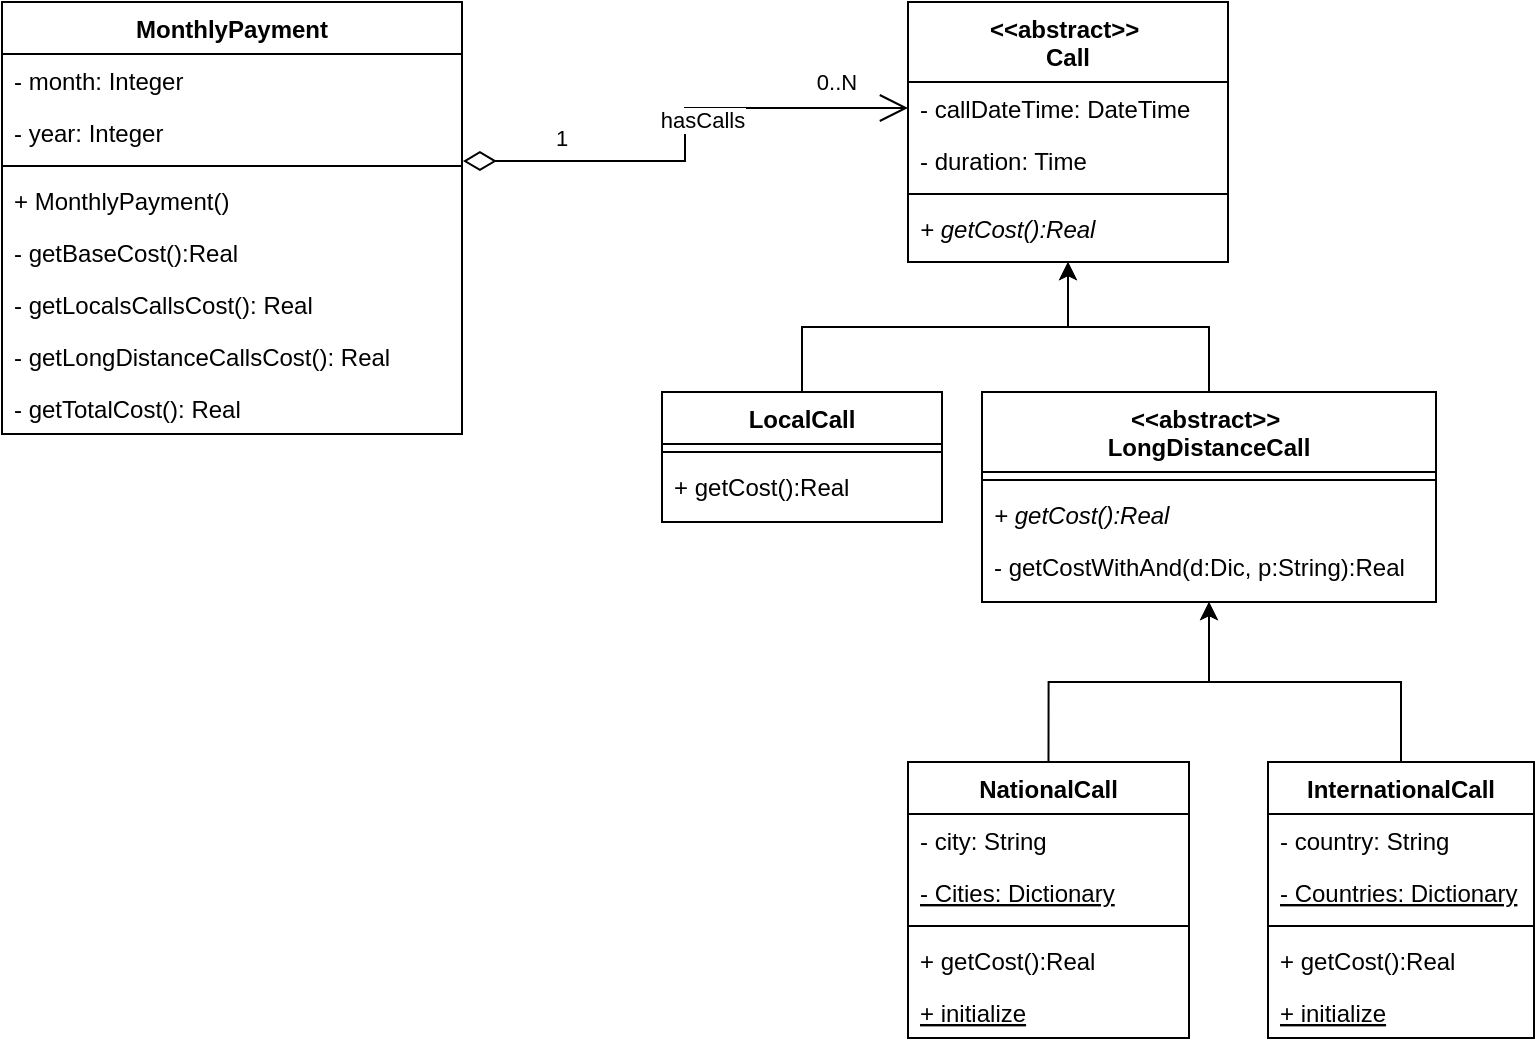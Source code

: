 <mxfile version="24.4.4" type="device">
  <diagram id="C5RBs43oDa-KdzZeNtuy" name="Page-1">
    <mxGraphModel dx="1119" dy="296" grid="1" gridSize="10" guides="1" tooltips="1" connect="1" arrows="1" fold="1" page="1" pageScale="1" pageWidth="827" pageHeight="1169" math="0" shadow="0">
      <root>
        <mxCell id="WIyWlLk6GJQsqaUBKTNV-0" />
        <mxCell id="WIyWlLk6GJQsqaUBKTNV-1" parent="WIyWlLk6GJQsqaUBKTNV-0" />
        <mxCell id="zkfFHV4jXpPFQw0GAbJ--6" value="MonthlyPayment" style="swimlane;fontStyle=1;align=center;verticalAlign=top;childLayout=stackLayout;horizontal=1;startSize=26;horizontalStack=0;resizeParent=1;resizeLast=0;collapsible=1;marginBottom=0;rounded=0;shadow=0;strokeWidth=1;" parent="WIyWlLk6GJQsqaUBKTNV-1" vertex="1">
          <mxGeometry x="30" y="40" width="230" height="216" as="geometry">
            <mxRectangle x="130" y="380" width="160" height="26" as="alternateBounds" />
          </mxGeometry>
        </mxCell>
        <mxCell id="l3C_ntgQgndFf86gVRx5-0" value="- month: Integer" style="text;align=left;verticalAlign=top;spacingLeft=4;spacingRight=4;overflow=hidden;rotatable=0;points=[[0,0.5],[1,0.5]];portConstraint=eastwest;fontStyle=0" parent="zkfFHV4jXpPFQw0GAbJ--6" vertex="1">
          <mxGeometry y="26" width="230" height="26" as="geometry" />
        </mxCell>
        <mxCell id="tFpa3TYFxSH9sfRJKi_K-0" value="- year: Integer" style="text;align=left;verticalAlign=top;spacingLeft=4;spacingRight=4;overflow=hidden;rotatable=0;points=[[0,0.5],[1,0.5]];portConstraint=eastwest;fontStyle=0" parent="zkfFHV4jXpPFQw0GAbJ--6" vertex="1">
          <mxGeometry y="52" width="230" height="26" as="geometry" />
        </mxCell>
        <mxCell id="zkfFHV4jXpPFQw0GAbJ--9" value="" style="line;html=1;strokeWidth=1;align=left;verticalAlign=middle;spacingTop=-1;spacingLeft=3;spacingRight=3;rotatable=0;labelPosition=right;points=[];portConstraint=eastwest;" parent="zkfFHV4jXpPFQw0GAbJ--6" vertex="1">
          <mxGeometry y="78" width="230" height="8" as="geometry" />
        </mxCell>
        <mxCell id="tFpa3TYFxSH9sfRJKi_K-1" value="+ MonthlyPayment()" style="text;align=left;verticalAlign=top;spacingLeft=4;spacingRight=4;overflow=hidden;rotatable=0;points=[[0,0.5],[1,0.5]];portConstraint=eastwest;fontStyle=0" parent="zkfFHV4jXpPFQw0GAbJ--6" vertex="1">
          <mxGeometry y="86" width="230" height="26" as="geometry" />
        </mxCell>
        <mxCell id="zkfFHV4jXpPFQw0GAbJ--10" value="- getBaseCost():Real" style="text;align=left;verticalAlign=top;spacingLeft=4;spacingRight=4;overflow=hidden;rotatable=0;points=[[0,0.5],[1,0.5]];portConstraint=eastwest;fontStyle=0" parent="zkfFHV4jXpPFQw0GAbJ--6" vertex="1">
          <mxGeometry y="112" width="230" height="26" as="geometry" />
        </mxCell>
        <mxCell id="TD33qbTurPBZdyqo_uPd-32" value="- getLocalsCallsCost(): Real" style="text;align=left;verticalAlign=top;spacingLeft=4;spacingRight=4;overflow=hidden;rotatable=0;points=[[0,0.5],[1,0.5]];portConstraint=eastwest;" parent="zkfFHV4jXpPFQw0GAbJ--6" vertex="1">
          <mxGeometry y="138" width="230" height="26" as="geometry" />
        </mxCell>
        <mxCell id="n-WLHaAnxZl0RddEqeHy-0" value="- getLongDistanceCallsCost(): Real" style="text;align=left;verticalAlign=top;spacingLeft=4;spacingRight=4;overflow=hidden;rotatable=0;points=[[0,0.5],[1,0.5]];portConstraint=eastwest;" parent="zkfFHV4jXpPFQw0GAbJ--6" vertex="1">
          <mxGeometry y="164" width="230" height="26" as="geometry" />
        </mxCell>
        <mxCell id="TD33qbTurPBZdyqo_uPd-33" value="- getTotalCost(): Real" style="text;align=left;verticalAlign=top;spacingLeft=4;spacingRight=4;overflow=hidden;rotatable=0;points=[[0,0.5],[1,0.5]];portConstraint=eastwest;" parent="zkfFHV4jXpPFQw0GAbJ--6" vertex="1">
          <mxGeometry y="190" width="230" height="26" as="geometry" />
        </mxCell>
        <mxCell id="TD33qbTurPBZdyqo_uPd-35" style="edgeStyle=orthogonalEdgeStyle;rounded=0;orthogonalLoop=1;jettySize=auto;html=1;exitX=0.5;exitY=0;exitDx=0;exitDy=0;entryX=0.5;entryY=1;entryDx=0;entryDy=0;" parent="WIyWlLk6GJQsqaUBKTNV-1" source="TD33qbTurPBZdyqo_uPd-1" target="TD33qbTurPBZdyqo_uPd-23" edge="1">
          <mxGeometry relative="1" as="geometry" />
        </mxCell>
        <mxCell id="TD33qbTurPBZdyqo_uPd-1" value="LocalCall" style="swimlane;fontStyle=1;align=center;verticalAlign=top;childLayout=stackLayout;horizontal=1;startSize=26;horizontalStack=0;resizeParent=1;resizeLast=0;collapsible=1;marginBottom=0;rounded=0;shadow=0;strokeWidth=1;" parent="WIyWlLk6GJQsqaUBKTNV-1" vertex="1">
          <mxGeometry x="360" y="235" width="140" height="65" as="geometry">
            <mxRectangle x="130" y="380" width="160" height="26" as="alternateBounds" />
          </mxGeometry>
        </mxCell>
        <mxCell id="TD33qbTurPBZdyqo_uPd-5" value="" style="line;html=1;strokeWidth=1;align=left;verticalAlign=middle;spacingTop=-1;spacingLeft=3;spacingRight=3;rotatable=0;labelPosition=right;points=[];portConstraint=eastwest;" parent="TD33qbTurPBZdyqo_uPd-1" vertex="1">
          <mxGeometry y="26" width="140" height="8" as="geometry" />
        </mxCell>
        <mxCell id="TD33qbTurPBZdyqo_uPd-7" value="+ getCost():Real" style="text;align=left;verticalAlign=top;spacingLeft=4;spacingRight=4;overflow=hidden;rotatable=0;points=[[0,0.5],[1,0.5]];portConstraint=eastwest;" parent="TD33qbTurPBZdyqo_uPd-1" vertex="1">
          <mxGeometry y="34" width="140" height="26" as="geometry" />
        </mxCell>
        <mxCell id="TD33qbTurPBZdyqo_uPd-36" style="edgeStyle=orthogonalEdgeStyle;rounded=0;orthogonalLoop=1;jettySize=auto;html=1;exitX=0.5;exitY=0;exitDx=0;exitDy=0;entryX=0.5;entryY=1;entryDx=0;entryDy=0;" parent="WIyWlLk6GJQsqaUBKTNV-1" source="TD33qbTurPBZdyqo_uPd-8" target="7du1bsPn2ye1j8wSlPh3-0" edge="1">
          <mxGeometry relative="1" as="geometry" />
        </mxCell>
        <mxCell id="TD33qbTurPBZdyqo_uPd-8" value="NationalCall" style="swimlane;fontStyle=1;align=center;verticalAlign=top;childLayout=stackLayout;horizontal=1;startSize=26;horizontalStack=0;resizeParent=1;resizeLast=0;collapsible=1;marginBottom=0;rounded=0;shadow=0;strokeWidth=1;" parent="WIyWlLk6GJQsqaUBKTNV-1" vertex="1">
          <mxGeometry x="483" y="420" width="140.5" height="138" as="geometry">
            <mxRectangle x="130" y="380" width="160" height="26" as="alternateBounds" />
          </mxGeometry>
        </mxCell>
        <mxCell id="l3C_ntgQgndFf86gVRx5-9" value="- city: String" style="text;align=left;verticalAlign=top;spacingLeft=4;spacingRight=4;overflow=hidden;rotatable=0;points=[[0,0.5],[1,0.5]];portConstraint=eastwest;fontStyle=0" parent="TD33qbTurPBZdyqo_uPd-8" vertex="1">
          <mxGeometry y="26" width="140.5" height="26" as="geometry" />
        </mxCell>
        <mxCell id="l3C_ntgQgndFf86gVRx5-1" value="- Cities: Dictionary" style="text;align=left;verticalAlign=top;spacingLeft=4;spacingRight=4;overflow=hidden;rotatable=0;points=[[0,0.5],[1,0.5]];portConstraint=eastwest;fontStyle=4" parent="TD33qbTurPBZdyqo_uPd-8" vertex="1">
          <mxGeometry y="52" width="140.5" height="26" as="geometry" />
        </mxCell>
        <mxCell id="TD33qbTurPBZdyqo_uPd-12" value="" style="line;html=1;strokeWidth=1;align=left;verticalAlign=middle;spacingTop=-1;spacingLeft=3;spacingRight=3;rotatable=0;labelPosition=right;points=[];portConstraint=eastwest;" parent="TD33qbTurPBZdyqo_uPd-8" vertex="1">
          <mxGeometry y="78" width="140.5" height="8" as="geometry" />
        </mxCell>
        <mxCell id="TD33qbTurPBZdyqo_uPd-14" value="+ getCost():Real" style="text;align=left;verticalAlign=top;spacingLeft=4;spacingRight=4;overflow=hidden;rotatable=0;points=[[0,0.5],[1,0.5]];portConstraint=eastwest;" parent="TD33qbTurPBZdyqo_uPd-8" vertex="1">
          <mxGeometry y="86" width="140.5" height="26" as="geometry" />
        </mxCell>
        <mxCell id="l3C_ntgQgndFf86gVRx5-4" value="+ initialize" style="text;align=left;verticalAlign=top;spacingLeft=4;spacingRight=4;overflow=hidden;rotatable=0;points=[[0,0.5],[1,0.5]];portConstraint=eastwest;fontStyle=4" parent="TD33qbTurPBZdyqo_uPd-8" vertex="1">
          <mxGeometry y="112" width="140.5" height="26" as="geometry" />
        </mxCell>
        <mxCell id="TD33qbTurPBZdyqo_uPd-37" style="edgeStyle=orthogonalEdgeStyle;rounded=0;orthogonalLoop=1;jettySize=auto;html=1;exitX=0.5;exitY=0;exitDx=0;exitDy=0;entryX=0.5;entryY=1;entryDx=0;entryDy=0;" parent="WIyWlLk6GJQsqaUBKTNV-1" source="TD33qbTurPBZdyqo_uPd-15" target="7du1bsPn2ye1j8wSlPh3-0" edge="1">
          <mxGeometry relative="1" as="geometry" />
        </mxCell>
        <mxCell id="TD33qbTurPBZdyqo_uPd-15" value="InternationalCall" style="swimlane;fontStyle=1;align=center;verticalAlign=top;childLayout=stackLayout;horizontal=1;startSize=26;horizontalStack=0;resizeParent=1;resizeLast=0;collapsible=1;marginBottom=0;rounded=0;shadow=0;strokeWidth=1;" parent="WIyWlLk6GJQsqaUBKTNV-1" vertex="1">
          <mxGeometry x="663" y="420" width="133" height="138" as="geometry">
            <mxRectangle x="130" y="380" width="160" height="26" as="alternateBounds" />
          </mxGeometry>
        </mxCell>
        <mxCell id="l3C_ntgQgndFf86gVRx5-10" value="- country: String" style="text;align=left;verticalAlign=top;spacingLeft=4;spacingRight=4;overflow=hidden;rotatable=0;points=[[0,0.5],[1,0.5]];portConstraint=eastwest;fontStyle=0" parent="TD33qbTurPBZdyqo_uPd-15" vertex="1">
          <mxGeometry y="26" width="133" height="26" as="geometry" />
        </mxCell>
        <mxCell id="l3C_ntgQgndFf86gVRx5-2" value="- Countries: Dictionary" style="text;align=left;verticalAlign=top;spacingLeft=4;spacingRight=4;overflow=hidden;rotatable=0;points=[[0,0.5],[1,0.5]];portConstraint=eastwest;fontStyle=4" parent="TD33qbTurPBZdyqo_uPd-15" vertex="1">
          <mxGeometry y="52" width="133" height="26" as="geometry" />
        </mxCell>
        <mxCell id="TD33qbTurPBZdyqo_uPd-19" value="" style="line;html=1;strokeWidth=1;align=left;verticalAlign=middle;spacingTop=-1;spacingLeft=3;spacingRight=3;rotatable=0;labelPosition=right;points=[];portConstraint=eastwest;" parent="TD33qbTurPBZdyqo_uPd-15" vertex="1">
          <mxGeometry y="78" width="133" height="8" as="geometry" />
        </mxCell>
        <mxCell id="l3C_ntgQgndFf86gVRx5-6" value="+ getCost():Real" style="text;align=left;verticalAlign=top;spacingLeft=4;spacingRight=4;overflow=hidden;rotatable=0;points=[[0,0.5],[1,0.5]];portConstraint=eastwest;" parent="TD33qbTurPBZdyqo_uPd-15" vertex="1">
          <mxGeometry y="86" width="133" height="26" as="geometry" />
        </mxCell>
        <mxCell id="l3C_ntgQgndFf86gVRx5-8" value="+ initialize" style="text;align=left;verticalAlign=top;spacingLeft=4;spacingRight=4;overflow=hidden;rotatable=0;points=[[0,0.5],[1,0.5]];portConstraint=eastwest;fontStyle=4" parent="TD33qbTurPBZdyqo_uPd-15" vertex="1">
          <mxGeometry y="112" width="133" height="26" as="geometry" />
        </mxCell>
        <mxCell id="TD33qbTurPBZdyqo_uPd-23" value="&lt;&lt;abstract&gt;&gt; &#xa;Call" style="swimlane;fontStyle=1;align=center;verticalAlign=top;childLayout=stackLayout;horizontal=1;startSize=40;horizontalStack=0;resizeParent=1;resizeLast=0;collapsible=1;marginBottom=0;rounded=0;shadow=0;strokeWidth=1;" parent="WIyWlLk6GJQsqaUBKTNV-1" vertex="1">
          <mxGeometry x="483" y="40" width="160" height="130" as="geometry">
            <mxRectangle x="240" y="590" width="160" height="26" as="alternateBounds" />
          </mxGeometry>
        </mxCell>
        <mxCell id="TD33qbTurPBZdyqo_uPd-46" value="- callDateTime: DateTime" style="text;align=left;verticalAlign=top;spacingLeft=4;spacingRight=4;overflow=hidden;rotatable=0;points=[[0,0.5],[1,0.5]];portConstraint=eastwest;" parent="TD33qbTurPBZdyqo_uPd-23" vertex="1">
          <mxGeometry y="40" width="160" height="26" as="geometry" />
        </mxCell>
        <mxCell id="TD33qbTurPBZdyqo_uPd-31" value="- duration: Time" style="text;align=left;verticalAlign=top;spacingLeft=4;spacingRight=4;overflow=hidden;rotatable=0;points=[[0,0.5],[1,0.5]];portConstraint=eastwest;" parent="TD33qbTurPBZdyqo_uPd-23" vertex="1">
          <mxGeometry y="66" width="160" height="26" as="geometry" />
        </mxCell>
        <mxCell id="TD33qbTurPBZdyqo_uPd-27" value="" style="line;html=1;strokeWidth=1;align=left;verticalAlign=middle;spacingTop=-1;spacingLeft=3;spacingRight=3;rotatable=0;labelPosition=right;points=[];portConstraint=eastwest;" parent="TD33qbTurPBZdyqo_uPd-23" vertex="1">
          <mxGeometry y="92" width="160" height="8" as="geometry" />
        </mxCell>
        <mxCell id="TD33qbTurPBZdyqo_uPd-29" value="+ getCost():Real" style="text;align=left;verticalAlign=top;spacingLeft=4;spacingRight=4;overflow=hidden;rotatable=0;points=[[0,0.5],[1,0.5]];portConstraint=eastwest;fontStyle=2" parent="TD33qbTurPBZdyqo_uPd-23" vertex="1">
          <mxGeometry y="100" width="160" height="26" as="geometry" />
        </mxCell>
        <mxCell id="TD33qbTurPBZdyqo_uPd-38" value="1" style="endArrow=open;html=1;endSize=12;startArrow=diamondThin;startSize=14;startFill=0;edgeStyle=orthogonalEdgeStyle;align=left;verticalAlign=bottom;rounded=0;exitX=1.002;exitY=1.059;exitDx=0;exitDy=0;entryX=0;entryY=0.5;entryDx=0;entryDy=0;exitPerimeter=0;" parent="WIyWlLk6GJQsqaUBKTNV-1" source="tFpa3TYFxSH9sfRJKi_K-0" target="TD33qbTurPBZdyqo_uPd-46" edge="1">
          <mxGeometry x="-0.641" y="3" relative="1" as="geometry">
            <mxPoint x="440" y="280" as="sourcePoint" />
            <mxPoint x="483" y="93" as="targetPoint" />
            <mxPoint as="offset" />
          </mxGeometry>
        </mxCell>
        <mxCell id="TD33qbTurPBZdyqo_uPd-39" value="0..N" style="edgeLabel;html=1;align=center;verticalAlign=middle;resizable=0;points=[];" parent="TD33qbTurPBZdyqo_uPd-38" vertex="1" connectable="0">
          <mxGeometry x="0.696" y="-2" relative="1" as="geometry">
            <mxPoint x="2" y="-15" as="offset" />
          </mxGeometry>
        </mxCell>
        <mxCell id="TD33qbTurPBZdyqo_uPd-40" value="hasCalls" style="edgeLabel;html=1;align=center;verticalAlign=middle;resizable=0;points=[];" parent="TD33qbTurPBZdyqo_uPd-38" vertex="1" connectable="0">
          <mxGeometry x="0.019" relative="1" as="geometry">
            <mxPoint x="8" y="-5" as="offset" />
          </mxGeometry>
        </mxCell>
        <mxCell id="7du1bsPn2ye1j8wSlPh3-6" style="edgeStyle=orthogonalEdgeStyle;rounded=0;orthogonalLoop=1;jettySize=auto;html=1;entryX=0.5;entryY=1;entryDx=0;entryDy=0;" parent="WIyWlLk6GJQsqaUBKTNV-1" source="7du1bsPn2ye1j8wSlPh3-0" target="TD33qbTurPBZdyqo_uPd-23" edge="1">
          <mxGeometry relative="1" as="geometry" />
        </mxCell>
        <mxCell id="7du1bsPn2ye1j8wSlPh3-0" value="&lt;&lt;abstract&gt;&gt; &#xa;LongDistanceCall" style="swimlane;fontStyle=1;align=center;verticalAlign=top;childLayout=stackLayout;horizontal=1;startSize=40;horizontalStack=0;resizeParent=1;resizeLast=0;collapsible=1;marginBottom=0;rounded=0;shadow=0;strokeWidth=1;" parent="WIyWlLk6GJQsqaUBKTNV-1" vertex="1">
          <mxGeometry x="520" y="235" width="227" height="105" as="geometry">
            <mxRectangle x="240" y="590" width="160" height="26" as="alternateBounds" />
          </mxGeometry>
        </mxCell>
        <mxCell id="7du1bsPn2ye1j8wSlPh3-3" value="" style="line;html=1;strokeWidth=1;align=left;verticalAlign=middle;spacingTop=-1;spacingLeft=3;spacingRight=3;rotatable=0;labelPosition=right;points=[];portConstraint=eastwest;" parent="7du1bsPn2ye1j8wSlPh3-0" vertex="1">
          <mxGeometry y="40" width="227" height="8" as="geometry" />
        </mxCell>
        <mxCell id="7du1bsPn2ye1j8wSlPh3-4" value="+ getCost():Real" style="text;align=left;verticalAlign=top;spacingLeft=4;spacingRight=4;overflow=hidden;rotatable=0;points=[[0,0.5],[1,0.5]];portConstraint=eastwest;fontStyle=2" parent="7du1bsPn2ye1j8wSlPh3-0" vertex="1">
          <mxGeometry y="48" width="227" height="26" as="geometry" />
        </mxCell>
        <mxCell id="7du1bsPn2ye1j8wSlPh3-7" value="- getCostWithAnd(d:Dic, p:String):Real" style="text;align=left;verticalAlign=top;spacingLeft=4;spacingRight=4;overflow=hidden;rotatable=0;points=[[0,0.5],[1,0.5]];portConstraint=eastwest;fontStyle=0" parent="7du1bsPn2ye1j8wSlPh3-0" vertex="1">
          <mxGeometry y="74" width="227" height="26" as="geometry" />
        </mxCell>
      </root>
    </mxGraphModel>
  </diagram>
</mxfile>
